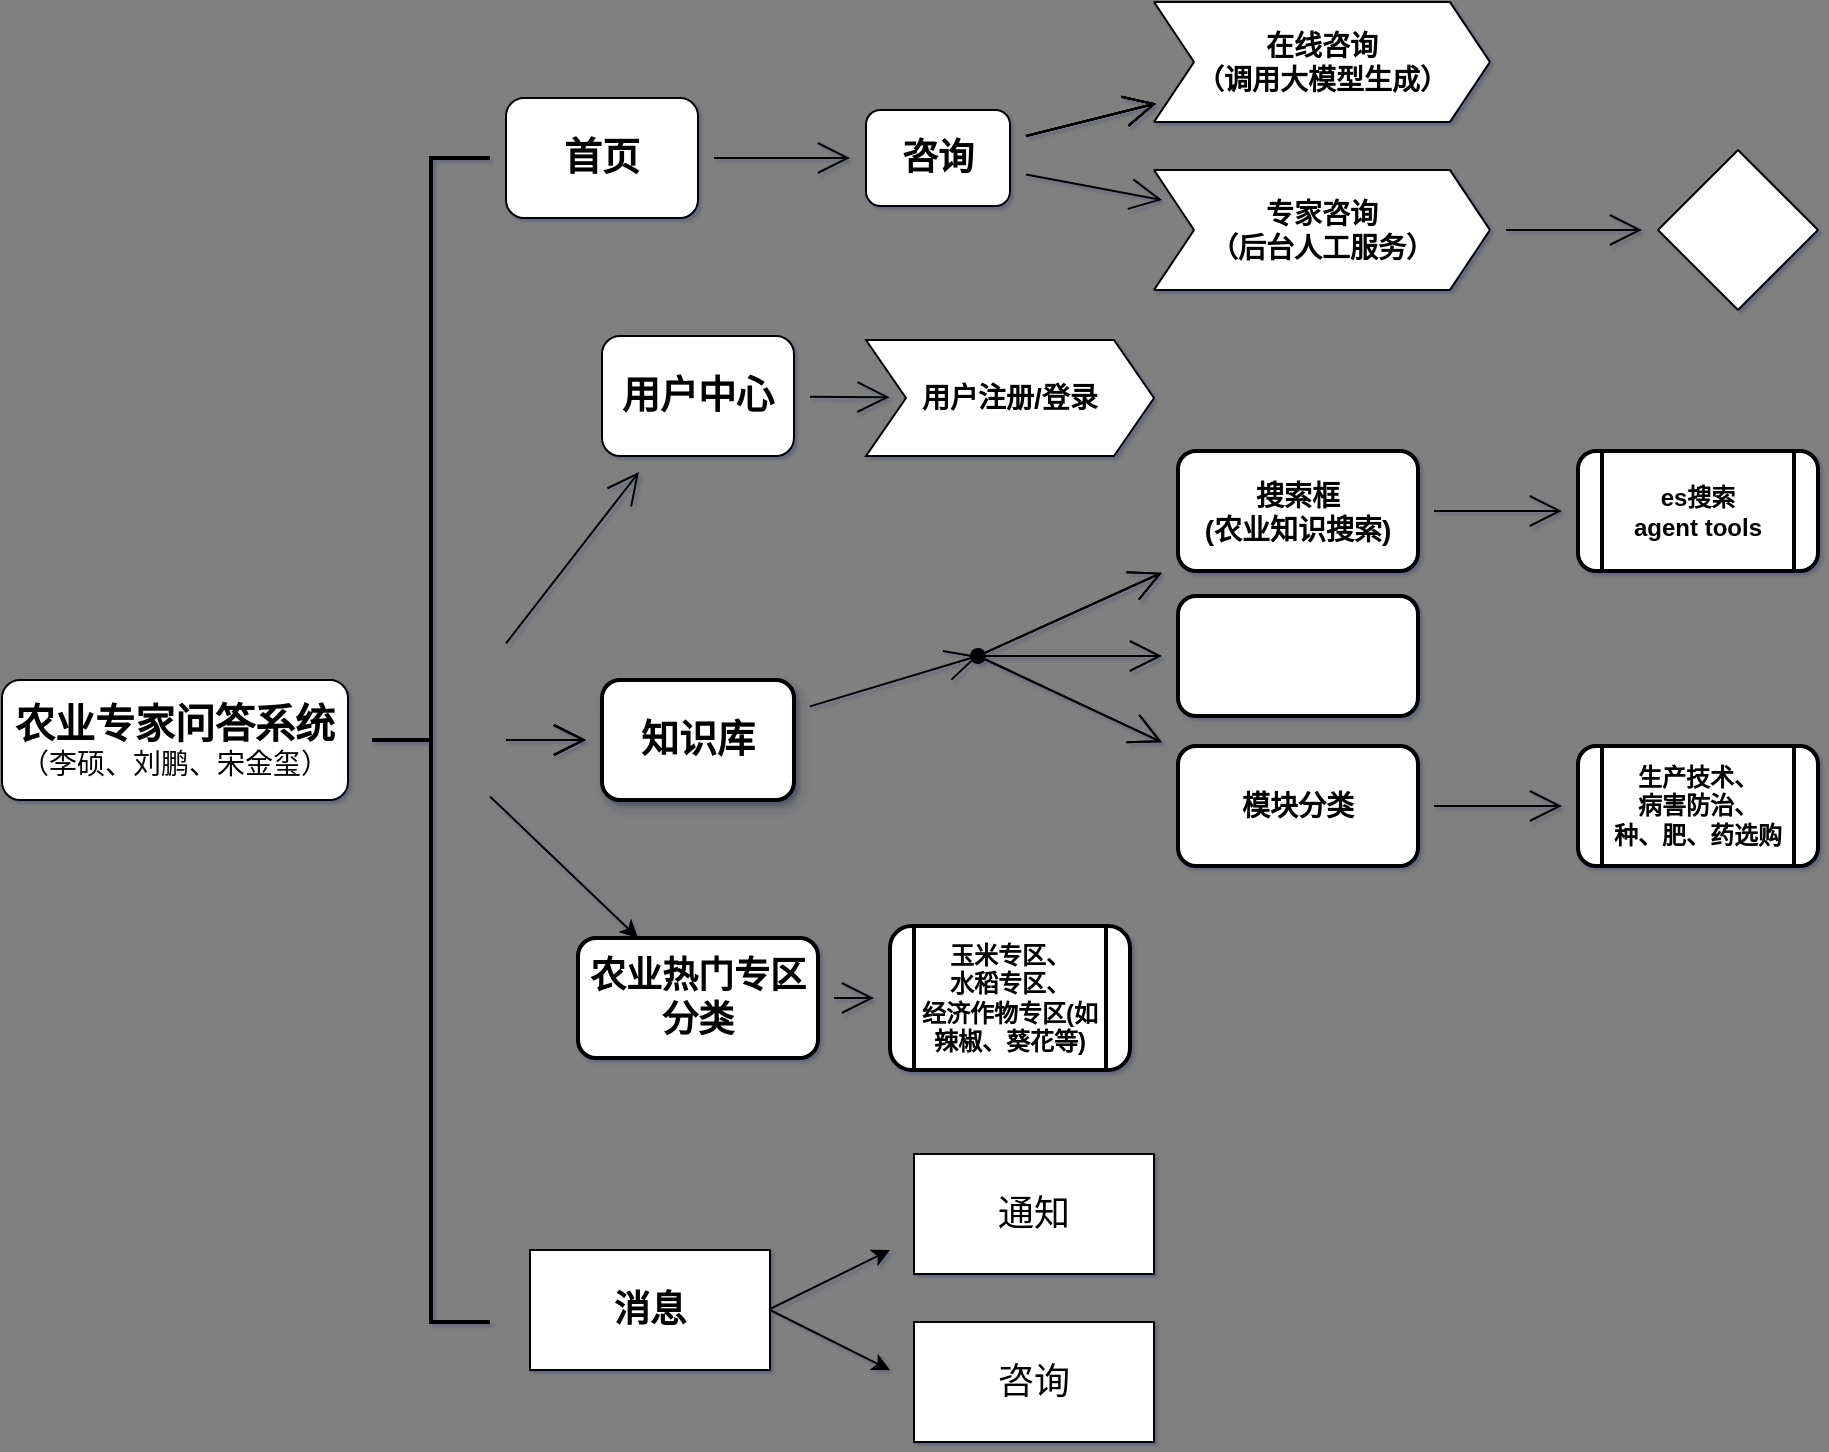 <mxfile>
    <diagram id="bOuafRZzA5ts0WKZr_g5" name="第 1 页">
        <mxGraphModel dx="778" dy="563" grid="1" gridSize="12" guides="1" tooltips="1" connect="1" arrows="1" fold="1" page="1" pageScale="1" pageWidth="1920" pageHeight="1200" background="#808080" math="0" shadow="1">
            <root>
                <mxCell id="0"/>
                <mxCell id="1" parent="0"/>
                <mxCell id="6L22D7TTS9LIFJ3bgzqp-1" value="&lt;font size=&quot;1&quot;&gt;&lt;span style=&quot;font-size: 14px&quot;&gt;&lt;span style=&quot;font-weight: bold ; font-size: 20px&quot;&gt;农业专家问答系统&lt;/span&gt;&lt;br&gt;（李硕、刘鹏、宋金玺）&lt;br&gt;&lt;/span&gt;&lt;/font&gt;" style="rounded=1;whiteSpace=wrap;html=1;hachureGap=4;pointerEvents=0;labelBackgroundColor=none;spacing=4;spacingBottom=0;" parent="1" vertex="1">
                    <mxGeometry x="48" y="555" width="173" height="60" as="geometry"/>
                </mxCell>
                <mxCell id="mPqkFLZ470Q4nbPpNfiY-24" value="" style="edgeStyle=none;curved=1;rounded=0;orthogonalLoop=1;jettySize=auto;html=1;endArrow=open;startSize=14;endSize=14;sourcePerimeterSpacing=8;targetPerimeterSpacing=8;" parent="1" source="sW6hpCwGS3jQtQcxS_EY-2" target="mPqkFLZ470Q4nbPpNfiY-22" edge="1">
                    <mxGeometry relative="1" as="geometry"/>
                </mxCell>
                <mxCell id="mPqkFLZ470Q4nbPpNfiY-34" value="" style="edgeStyle=none;curved=1;rounded=0;orthogonalLoop=1;jettySize=auto;html=1;endArrow=open;startSize=14;endSize=14;sourcePerimeterSpacing=8;targetPerimeterSpacing=8;" parent="1" source="sW6hpCwGS3jQtQcxS_EY-2" target="mPqkFLZ470Q4nbPpNfiY-33" edge="1">
                    <mxGeometry relative="1" as="geometry"/>
                </mxCell>
                <mxCell id="mPqkFLZ470Q4nbPpNfiY-54" value="" style="edgeStyle=none;curved=1;rounded=0;orthogonalLoop=1;jettySize=auto;html=1;endArrow=open;startSize=14;endSize=14;sourcePerimeterSpacing=8;targetPerimeterSpacing=8;" parent="1" source="sW6hpCwGS3jQtQcxS_EY-2" target="mPqkFLZ470Q4nbPpNfiY-33" edge="1">
                    <mxGeometry relative="1" as="geometry"/>
                </mxCell>
                <mxCell id="mPqkFLZ470Q4nbPpNfiY-55" value="" style="edgeStyle=none;curved=1;rounded=0;orthogonalLoop=1;jettySize=auto;html=1;endArrow=open;startSize=14;endSize=14;sourcePerimeterSpacing=8;targetPerimeterSpacing=8;" parent="1" source="sW6hpCwGS3jQtQcxS_EY-2" target="mPqkFLZ470Q4nbPpNfiY-33" edge="1">
                    <mxGeometry relative="1" as="geometry"/>
                </mxCell>
                <mxCell id="sW6hpCwGS3jQtQcxS_EY-2" value="" style="strokeWidth=2;html=1;shape=mxgraph.flowchart.annotation_2;align=left;labelPosition=right;pointerEvents=1;hachureGap=4;rounded=1;labelBackgroundColor=none;" parent="1" vertex="1">
                    <mxGeometry x="233" y="294" width="59" height="582" as="geometry"/>
                </mxCell>
                <mxCell id="mPqkFLZ470Q4nbPpNfiY-2" value="" style="edgeStyle=none;curved=1;rounded=0;orthogonalLoop=1;jettySize=auto;html=1;endArrow=open;startSize=14;endSize=14;sourcePerimeterSpacing=8;targetPerimeterSpacing=8;" parent="1" source="sW6hpCwGS3jQtQcxS_EY-6" target="mPqkFLZ470Q4nbPpNfiY-1" edge="1">
                    <mxGeometry relative="1" as="geometry"/>
                </mxCell>
                <mxCell id="sW6hpCwGS3jQtQcxS_EY-6" value="&lt;font style=&quot;font-size: 19px&quot;&gt;&lt;b&gt;首页&lt;/b&gt;&lt;/font&gt;" style="rounded=1;whiteSpace=wrap;html=1;hachureGap=4;pointerEvents=0;labelBackgroundColor=none;" parent="1" vertex="1">
                    <mxGeometry x="300" y="264" width="96" height="60" as="geometry"/>
                </mxCell>
                <mxCell id="mPqkFLZ470Q4nbPpNfiY-9" value="" style="edgeStyle=none;curved=1;rounded=0;orthogonalLoop=1;jettySize=auto;html=1;endArrow=open;startSize=14;endSize=14;sourcePerimeterSpacing=8;targetPerimeterSpacing=8;" parent="1" source="mPqkFLZ470Q4nbPpNfiY-1" target="mPqkFLZ470Q4nbPpNfiY-8" edge="1">
                    <mxGeometry relative="1" as="geometry"/>
                </mxCell>
                <mxCell id="mPqkFLZ470Q4nbPpNfiY-10" value="" style="edgeStyle=none;curved=1;rounded=0;orthogonalLoop=1;jettySize=auto;html=1;endArrow=open;startSize=14;endSize=14;sourcePerimeterSpacing=8;targetPerimeterSpacing=8;" parent="1" source="mPqkFLZ470Q4nbPpNfiY-1" target="mPqkFLZ470Q4nbPpNfiY-8" edge="1">
                    <mxGeometry relative="1" as="geometry"/>
                </mxCell>
                <mxCell id="mPqkFLZ470Q4nbPpNfiY-11" value="" style="edgeStyle=none;curved=1;rounded=0;orthogonalLoop=1;jettySize=auto;html=1;endArrow=open;startSize=14;endSize=14;sourcePerimeterSpacing=8;targetPerimeterSpacing=8;" parent="1" source="mPqkFLZ470Q4nbPpNfiY-1" target="mPqkFLZ470Q4nbPpNfiY-8" edge="1">
                    <mxGeometry relative="1" as="geometry"/>
                </mxCell>
                <mxCell id="mPqkFLZ470Q4nbPpNfiY-14" value="" style="edgeStyle=none;curved=1;rounded=0;orthogonalLoop=1;jettySize=auto;html=1;endArrow=open;startSize=14;endSize=14;sourcePerimeterSpacing=8;targetPerimeterSpacing=8;" parent="1" source="mPqkFLZ470Q4nbPpNfiY-1" target="mPqkFLZ470Q4nbPpNfiY-8" edge="1">
                    <mxGeometry relative="1" as="geometry"/>
                </mxCell>
                <mxCell id="mPqkFLZ470Q4nbPpNfiY-15" value="" style="edgeStyle=none;curved=1;rounded=0;orthogonalLoop=1;jettySize=auto;html=1;endArrow=open;startSize=14;endSize=14;sourcePerimeterSpacing=8;targetPerimeterSpacing=8;" parent="1" source="mPqkFLZ470Q4nbPpNfiY-1" target="mPqkFLZ470Q4nbPpNfiY-8" edge="1">
                    <mxGeometry relative="1" as="geometry"/>
                </mxCell>
                <mxCell id="mPqkFLZ470Q4nbPpNfiY-21" value="" style="edgeStyle=none;curved=1;rounded=0;orthogonalLoop=1;jettySize=auto;html=1;endArrow=open;startSize=14;endSize=14;sourcePerimeterSpacing=8;targetPerimeterSpacing=8;" parent="1" source="mPqkFLZ470Q4nbPpNfiY-1" target="mPqkFLZ470Q4nbPpNfiY-18" edge="1">
                    <mxGeometry relative="1" as="geometry"/>
                </mxCell>
                <mxCell id="mPqkFLZ470Q4nbPpNfiY-1" value="&lt;font style=&quot;font-size: 18px&quot;&gt;咨询&lt;/font&gt;" style="whiteSpace=wrap;html=1;rounded=1;hachureGap=4;fontStyle=1" parent="1" vertex="1">
                    <mxGeometry x="480" y="270" width="72" height="48" as="geometry"/>
                </mxCell>
                <mxCell id="mPqkFLZ470Q4nbPpNfiY-8" value="&lt;font style=&quot;font-size: 14px&quot;&gt;在线咨询&lt;br&gt;（调用大模型生成）&lt;br&gt;&lt;/font&gt;" style="shape=step;perimeter=stepPerimeter;whiteSpace=wrap;html=1;fixedSize=1;rounded=1;fontStyle=1;hachureGap=4;arcSize=1;" parent="1" vertex="1">
                    <mxGeometry x="624" y="216" width="168" height="60" as="geometry"/>
                </mxCell>
                <mxCell id="kcdXlhJpOLpQFoNhrTCA-3" value="" style="edgeStyle=none;curved=1;rounded=0;orthogonalLoop=1;jettySize=auto;html=1;endArrow=open;startSize=14;endSize=14;sourcePerimeterSpacing=8;targetPerimeterSpacing=8;" parent="1" source="mPqkFLZ470Q4nbPpNfiY-18" target="kcdXlhJpOLpQFoNhrTCA-2" edge="1">
                    <mxGeometry relative="1" as="geometry"/>
                </mxCell>
                <mxCell id="mPqkFLZ470Q4nbPpNfiY-18" value="&lt;font style=&quot;font-size: 14px&quot;&gt;专家咨询&lt;br&gt;（后台人工服务）&lt;br&gt;&lt;/font&gt;" style="shape=step;perimeter=stepPerimeter;whiteSpace=wrap;html=1;fixedSize=1;rounded=1;fontStyle=1;hachureGap=4;arcSize=1;" parent="1" vertex="1">
                    <mxGeometry x="624" y="300" width="168" height="60" as="geometry"/>
                </mxCell>
                <mxCell id="mPqkFLZ470Q4nbPpNfiY-26" value="" style="edgeStyle=none;curved=1;rounded=0;orthogonalLoop=1;jettySize=auto;html=1;endArrow=open;startSize=14;endSize=14;sourcePerimeterSpacing=8;targetPerimeterSpacing=8;" parent="1" source="mPqkFLZ470Q4nbPpNfiY-22" target="mPqkFLZ470Q4nbPpNfiY-25" edge="1">
                    <mxGeometry relative="1" as="geometry"/>
                </mxCell>
                <mxCell id="mPqkFLZ470Q4nbPpNfiY-22" value="&lt;span style=&quot;font-size: 19px&quot;&gt;&lt;b&gt;用户中心&lt;/b&gt;&lt;/span&gt;" style="rounded=1;whiteSpace=wrap;html=1;hachureGap=4;pointerEvents=0;labelBackgroundColor=none;" parent="1" vertex="1">
                    <mxGeometry x="348" y="383" width="96" height="60" as="geometry"/>
                </mxCell>
                <mxCell id="mPqkFLZ470Q4nbPpNfiY-25" value="&lt;font style=&quot;font-size: 14px&quot;&gt;&lt;b&gt;用户注册/登录&lt;/b&gt;&lt;/font&gt;" style="shape=step;perimeter=stepPerimeter;whiteSpace=wrap;html=1;fixedSize=1;rounded=1;hachureGap=4;arcSize=0;" parent="1" vertex="1">
                    <mxGeometry x="480" y="385" width="144" height="58" as="geometry"/>
                </mxCell>
                <mxCell id="mPqkFLZ470Q4nbPpNfiY-36" value="" style="edgeStyle=none;curved=1;rounded=0;orthogonalLoop=1;jettySize=auto;html=1;endArrow=open;startSize=14;endSize=14;sourcePerimeterSpacing=8;targetPerimeterSpacing=8;" parent="1" source="mPqkFLZ470Q4nbPpNfiY-33" target="mPqkFLZ470Q4nbPpNfiY-35" edge="1">
                    <mxGeometry relative="1" as="geometry"/>
                </mxCell>
                <mxCell id="mPqkFLZ470Q4nbPpNfiY-33" value="&lt;b style=&quot;font-size: 19px&quot;&gt;知识库&lt;/b&gt;" style="whiteSpace=wrap;html=1;rounded=1;align=center;strokeWidth=2;hachureGap=4;shadow=1;" parent="1" vertex="1">
                    <mxGeometry x="348" y="555" width="96" height="60" as="geometry"/>
                </mxCell>
                <mxCell id="mPqkFLZ470Q4nbPpNfiY-39" value="" style="edgeStyle=none;curved=1;rounded=0;orthogonalLoop=1;jettySize=auto;html=1;endArrow=open;startSize=14;endSize=14;sourcePerimeterSpacing=8;targetPerimeterSpacing=8;" parent="1" source="mPqkFLZ470Q4nbPpNfiY-35" target="mPqkFLZ470Q4nbPpNfiY-38" edge="1">
                    <mxGeometry relative="1" as="geometry"/>
                </mxCell>
                <mxCell id="mPqkFLZ470Q4nbPpNfiY-40" value="" style="edgeStyle=none;curved=1;rounded=0;orthogonalLoop=1;jettySize=auto;html=1;endArrow=open;startSize=14;endSize=14;sourcePerimeterSpacing=8;targetPerimeterSpacing=8;" parent="1" source="mPqkFLZ470Q4nbPpNfiY-35" target="mPqkFLZ470Q4nbPpNfiY-38" edge="1">
                    <mxGeometry relative="1" as="geometry"/>
                </mxCell>
                <mxCell id="mPqkFLZ470Q4nbPpNfiY-42" value="" style="edgeStyle=none;curved=1;rounded=0;orthogonalLoop=1;jettySize=auto;html=1;endArrow=open;startSize=14;endSize=14;sourcePerimeterSpacing=8;targetPerimeterSpacing=8;" parent="1" source="mPqkFLZ470Q4nbPpNfiY-35" target="mPqkFLZ470Q4nbPpNfiY-41" edge="1">
                    <mxGeometry relative="1" as="geometry"/>
                </mxCell>
                <mxCell id="kcdXlhJpOLpQFoNhrTCA-4" value="" style="edgeStyle=none;curved=1;rounded=0;orthogonalLoop=1;jettySize=auto;html=1;endArrow=open;startSize=14;endSize=14;sourcePerimeterSpacing=8;targetPerimeterSpacing=8;" parent="1" source="mPqkFLZ470Q4nbPpNfiY-35" target="mPqkFLZ470Q4nbPpNfiY-41" edge="1">
                    <mxGeometry relative="1" as="geometry"/>
                </mxCell>
                <mxCell id="kcdXlhJpOLpQFoNhrTCA-6" value="" style="edgeStyle=none;curved=1;rounded=0;orthogonalLoop=1;jettySize=auto;html=1;endArrow=open;startSize=14;endSize=14;sourcePerimeterSpacing=8;targetPerimeterSpacing=8;" parent="1" source="mPqkFLZ470Q4nbPpNfiY-35" target="kcdXlhJpOLpQFoNhrTCA-5" edge="1">
                    <mxGeometry relative="1" as="geometry"/>
                </mxCell>
                <mxCell id="mPqkFLZ470Q4nbPpNfiY-35" value="" style="shape=waypoint;size=6;pointerEvents=1;points=[];fillColor=#ffffff;resizable=0;rotatable=0;perimeter=centerPerimeter;snapToPoint=1;rounded=1;strokeWidth=2;hachureGap=4;" parent="1" vertex="1">
                    <mxGeometry x="516" y="523" width="40" height="40" as="geometry"/>
                </mxCell>
                <mxCell id="mPqkFLZ470Q4nbPpNfiY-48" value="" style="edgeStyle=none;curved=1;rounded=0;orthogonalLoop=1;jettySize=auto;html=1;endArrow=open;startSize=14;endSize=14;sourcePerimeterSpacing=8;targetPerimeterSpacing=8;" parent="1" source="mPqkFLZ470Q4nbPpNfiY-38" target="mPqkFLZ470Q4nbPpNfiY-47" edge="1">
                    <mxGeometry relative="1" as="geometry"/>
                </mxCell>
                <mxCell id="mPqkFLZ470Q4nbPpNfiY-38" value="&lt;font style=&quot;font-size: 14px&quot;&gt;&lt;b&gt;搜索框&lt;br&gt;(农业知识搜索)&lt;/b&gt;&lt;/font&gt;" style="whiteSpace=wrap;html=1;rounded=1;strokeWidth=2;hachureGap=4;" parent="1" vertex="1">
                    <mxGeometry x="636" y="440.5" width="120" height="60" as="geometry"/>
                </mxCell>
                <mxCell id="mPqkFLZ470Q4nbPpNfiY-44" value="" style="edgeStyle=none;curved=1;rounded=0;orthogonalLoop=1;jettySize=auto;html=1;endArrow=open;startSize=14;endSize=14;sourcePerimeterSpacing=8;targetPerimeterSpacing=8;" parent="1" source="mPqkFLZ470Q4nbPpNfiY-41" target="mPqkFLZ470Q4nbPpNfiY-43" edge="1">
                    <mxGeometry relative="1" as="geometry"/>
                </mxCell>
                <mxCell id="mPqkFLZ470Q4nbPpNfiY-41" value="&lt;b&gt;&lt;font style=&quot;font-size: 14px&quot;&gt;模块分类&lt;/font&gt;&lt;/b&gt;" style="whiteSpace=wrap;html=1;rounded=1;strokeWidth=2;hachureGap=4;" parent="1" vertex="1">
                    <mxGeometry x="636" y="588" width="120" height="60" as="geometry"/>
                </mxCell>
                <mxCell id="mPqkFLZ470Q4nbPpNfiY-43" value="&lt;b&gt;生产技术、&lt;br&gt;病害防治、&lt;br&gt;种、肥、药选购&lt;/b&gt;" style="shape=process;whiteSpace=wrap;html=1;backgroundOutline=1;rounded=1;strokeWidth=2;hachureGap=4;" parent="1" vertex="1">
                    <mxGeometry x="836" y="588" width="120" height="60" as="geometry"/>
                </mxCell>
                <mxCell id="mPqkFLZ470Q4nbPpNfiY-47" value="&lt;b&gt;es搜索&lt;br&gt;agent tools&lt;/b&gt;" style="shape=process;whiteSpace=wrap;html=1;backgroundOutline=1;rounded=1;strokeWidth=2;hachureGap=4;" parent="1" vertex="1">
                    <mxGeometry x="836" y="440.5" width="120" height="60" as="geometry"/>
                </mxCell>
                <mxCell id="mPqkFLZ470Q4nbPpNfiY-58" value="" style="edgeStyle=none;curved=1;rounded=0;orthogonalLoop=1;jettySize=auto;html=1;endArrow=open;startSize=14;endSize=14;sourcePerimeterSpacing=8;targetPerimeterSpacing=8;" parent="1" source="mPqkFLZ470Q4nbPpNfiY-49" target="mPqkFLZ470Q4nbPpNfiY-57" edge="1">
                    <mxGeometry relative="1" as="geometry"/>
                </mxCell>
                <mxCell id="2" value="" style="edgeStyle=none;html=1;entryX=0.25;entryY=0;entryDx=0;entryDy=0;" parent="1" source="sW6hpCwGS3jQtQcxS_EY-2" target="mPqkFLZ470Q4nbPpNfiY-49" edge="1">
                    <mxGeometry relative="1" as="geometry">
                        <mxPoint x="372" y="624" as="sourcePoint"/>
                    </mxGeometry>
                </mxCell>
                <mxCell id="mPqkFLZ470Q4nbPpNfiY-49" value="&lt;b&gt;&lt;font style=&quot;font-size: 18px&quot;&gt;农业热门专区分类&lt;/font&gt;&lt;/b&gt;" style="whiteSpace=wrap;html=1;rounded=1;align=center;strokeWidth=2;hachureGap=4;" parent="1" vertex="1">
                    <mxGeometry x="336" y="684" width="120" height="60" as="geometry"/>
                </mxCell>
                <mxCell id="mPqkFLZ470Q4nbPpNfiY-57" value="&lt;b&gt;玉米专区、&lt;br&gt;水稻专区、&lt;br&gt;经济作物专区(如辣椒、葵花等)&lt;/b&gt;" style="shape=process;whiteSpace=wrap;html=1;backgroundOutline=1;rounded=1;strokeWidth=2;hachureGap=4;" parent="1" vertex="1">
                    <mxGeometry x="492" y="678" width="120" height="72" as="geometry"/>
                </mxCell>
                <mxCell id="kcdXlhJpOLpQFoNhrTCA-2" value="" style="rhombus;whiteSpace=wrap;html=1;rounded=1;fontStyle=1;arcSize=1;hachureGap=4;" parent="1" vertex="1">
                    <mxGeometry x="876" y="290" width="80" height="80" as="geometry"/>
                </mxCell>
                <mxCell id="kcdXlhJpOLpQFoNhrTCA-5" value="" style="whiteSpace=wrap;html=1;rounded=1;strokeWidth=2;hachureGap=4;" parent="1" vertex="1">
                    <mxGeometry x="636" y="513" width="120" height="60" as="geometry"/>
                </mxCell>
                <mxCell id="6" style="edgeStyle=none;html=1;exitX=1;exitY=0.5;exitDx=0;exitDy=0;fontSize=18;" edge="1" parent="1" source="3">
                    <mxGeometry relative="1" as="geometry">
                        <mxPoint x="492" y="900" as="targetPoint"/>
                    </mxGeometry>
                </mxCell>
                <mxCell id="3" value="&lt;b&gt;&lt;font style=&quot;font-size: 18px;&quot;&gt;消息&lt;/font&gt;&lt;/b&gt;" style="whiteSpace=wrap;html=1;" vertex="1" parent="1">
                    <mxGeometry x="312" y="840" width="120" height="60" as="geometry"/>
                </mxCell>
                <mxCell id="4" value="" style="edgeStyle=none;orthogonalLoop=1;jettySize=auto;html=1;fontSize=18;" edge="1" parent="1">
                    <mxGeometry width="100" relative="1" as="geometry">
                        <mxPoint x="432" y="869.5" as="sourcePoint"/>
                        <mxPoint x="492" y="840" as="targetPoint"/>
                        <Array as="points"/>
                    </mxGeometry>
                </mxCell>
                <mxCell id="5" value="通知" style="whiteSpace=wrap;html=1;fontSize=18;" vertex="1" parent="1">
                    <mxGeometry x="504" y="792" width="120" height="60" as="geometry"/>
                </mxCell>
                <mxCell id="7" value="咨询" style="whiteSpace=wrap;html=1;fontSize=18;" vertex="1" parent="1">
                    <mxGeometry x="504" y="876" width="120" height="60" as="geometry"/>
                </mxCell>
            </root>
        </mxGraphModel>
    </diagram>
</mxfile>